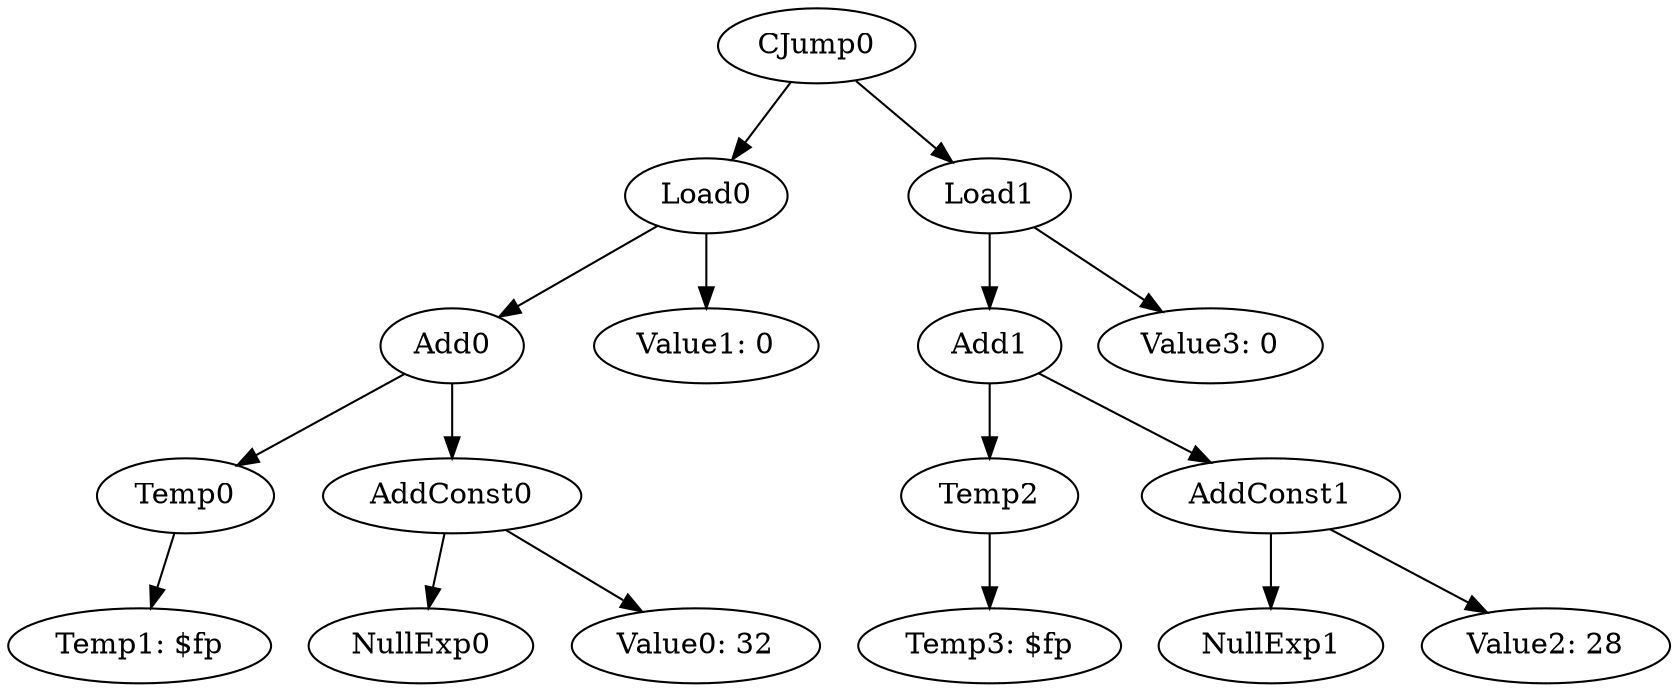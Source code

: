 digraph {
	ordering = out;
	Load1 -> Add1;
	Load1 -> "Value3: 0";
	AddConst1 -> NullExp1;
	AddConst1 -> "Value2: 28";
	Add1 -> Temp2;
	Add1 -> AddConst1;
	Temp2 -> "Temp3: $fp";
	CJump0 -> Load0;
	CJump0 -> Load1;
	Temp0 -> "Temp1: $fp";
	Add0 -> Temp0;
	Add0 -> AddConst0;
	AddConst0 -> NullExp0;
	AddConst0 -> "Value0: 32";
	Load0 -> Add0;
	Load0 -> "Value1: 0";
}

